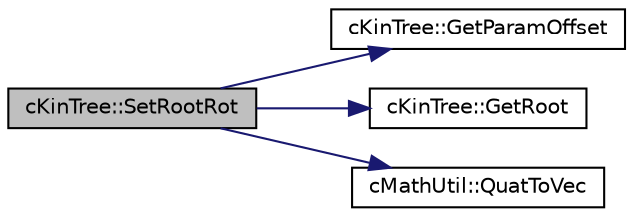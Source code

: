 digraph "cKinTree::SetRootRot"
{
 // LATEX_PDF_SIZE
  edge [fontname="Helvetica",fontsize="10",labelfontname="Helvetica",labelfontsize="10"];
  node [fontname="Helvetica",fontsize="10",shape=record];
  rankdir="LR";
  Node1 [label="cKinTree::SetRootRot",height=0.2,width=0.4,color="black", fillcolor="grey75", style="filled", fontcolor="black",tooltip=" "];
  Node1 -> Node2 [color="midnightblue",fontsize="10",style="solid",fontname="Helvetica"];
  Node2 [label="cKinTree::GetParamOffset",height=0.2,width=0.4,color="black", fillcolor="white", style="filled",URL="$classc_kin_tree.html#aba4aced4cc6c401006617e288e84e723",tooltip=" "];
  Node1 -> Node3 [color="midnightblue",fontsize="10",style="solid",fontname="Helvetica"];
  Node3 [label="cKinTree::GetRoot",height=0.2,width=0.4,color="black", fillcolor="white", style="filled",URL="$classc_kin_tree.html#a81b9799b03d32762ac820eb0886f369c",tooltip=" "];
  Node1 -> Node4 [color="midnightblue",fontsize="10",style="solid",fontname="Helvetica"];
  Node4 [label="cMathUtil::QuatToVec",height=0.2,width=0.4,color="black", fillcolor="white", style="filled",URL="$classc_math_util.html#a703bd693dac0d20b433690577d9a8dcc",tooltip=" "];
}
